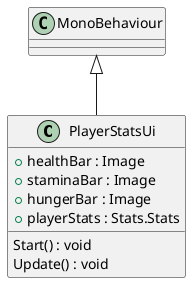 @startuml
class PlayerStatsUi {
    + healthBar : Image
    + staminaBar : Image
    + hungerBar : Image
    + playerStats : Stats.Stats
    Start() : void
    Update() : void
}
MonoBehaviour <|-- PlayerStatsUi
@enduml
